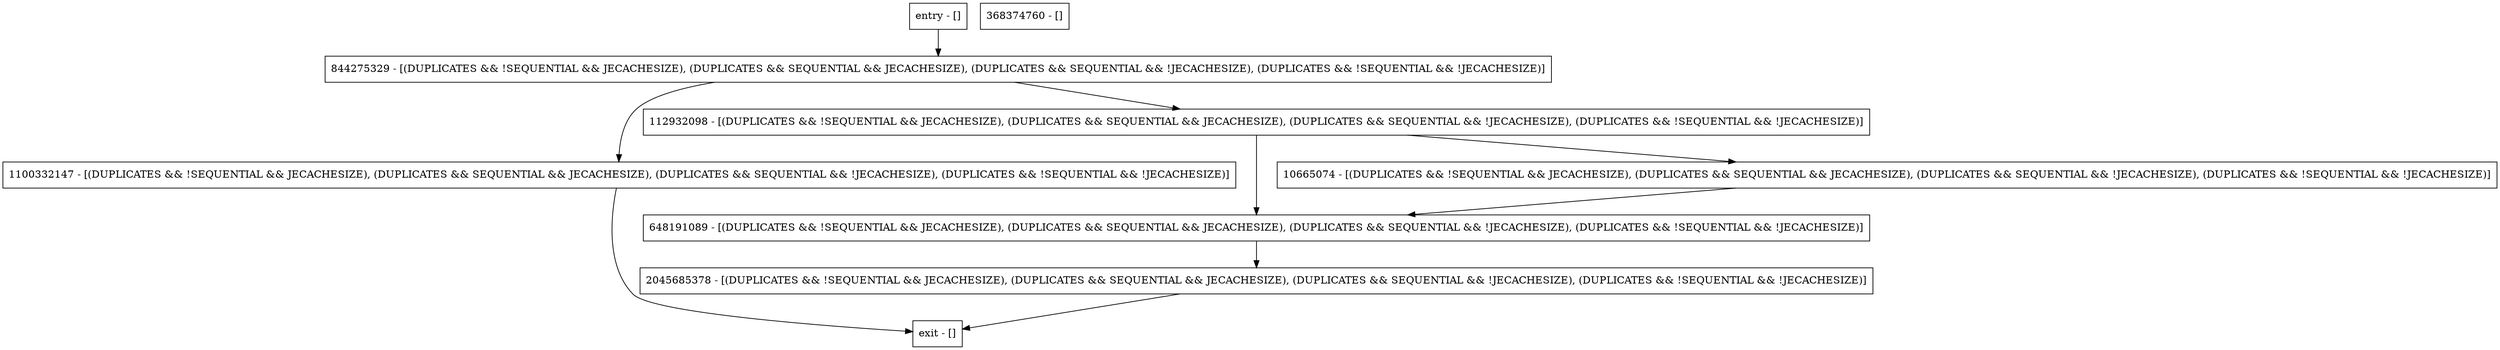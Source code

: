digraph close {
node [shape=record];
entry [label="entry - []"];
exit [label="exit - []"];
648191089 [label="648191089 - [(DUPLICATES && !SEQUENTIAL && JECACHESIZE), (DUPLICATES && SEQUENTIAL && JECACHESIZE), (DUPLICATES && SEQUENTIAL && !JECACHESIZE), (DUPLICATES && !SEQUENTIAL && !JECACHESIZE)]"];
368374760 [label="368374760 - []"];
2045685378 [label="2045685378 - [(DUPLICATES && !SEQUENTIAL && JECACHESIZE), (DUPLICATES && SEQUENTIAL && JECACHESIZE), (DUPLICATES && SEQUENTIAL && !JECACHESIZE), (DUPLICATES && !SEQUENTIAL && !JECACHESIZE)]"];
844275329 [label="844275329 - [(DUPLICATES && !SEQUENTIAL && JECACHESIZE), (DUPLICATES && SEQUENTIAL && JECACHESIZE), (DUPLICATES && SEQUENTIAL && !JECACHESIZE), (DUPLICATES && !SEQUENTIAL && !JECACHESIZE)]"];
1100332147 [label="1100332147 - [(DUPLICATES && !SEQUENTIAL && JECACHESIZE), (DUPLICATES && SEQUENTIAL && JECACHESIZE), (DUPLICATES && SEQUENTIAL && !JECACHESIZE), (DUPLICATES && !SEQUENTIAL && !JECACHESIZE)]"];
10665074 [label="10665074 - [(DUPLICATES && !SEQUENTIAL && JECACHESIZE), (DUPLICATES && SEQUENTIAL && JECACHESIZE), (DUPLICATES && SEQUENTIAL && !JECACHESIZE), (DUPLICATES && !SEQUENTIAL && !JECACHESIZE)]"];
112932098 [label="112932098 - [(DUPLICATES && !SEQUENTIAL && JECACHESIZE), (DUPLICATES && SEQUENTIAL && JECACHESIZE), (DUPLICATES && SEQUENTIAL && !JECACHESIZE), (DUPLICATES && !SEQUENTIAL && !JECACHESIZE)]"];
entry;
exit;
entry -> 844275329;
648191089 -> 2045685378;
2045685378 -> exit;
844275329 -> 1100332147;
844275329 -> 112932098;
1100332147 -> exit;
10665074 -> 648191089;
112932098 -> 648191089;
112932098 -> 10665074;
}
